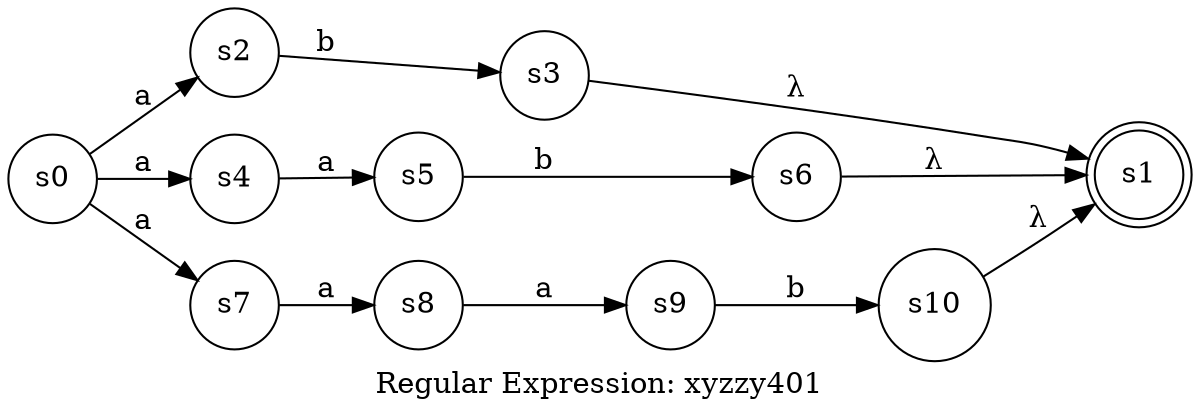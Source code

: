 digraph finite_state_machine {
	label="Regular Expression: xyzzy401";
	rankdir=LR;
	size="8,5"
	node [shape = doublecircle]; s1;
	node [shape = circle];
	s0 -> s2 [ label = "a" ];
	s0 -> s4 [ label = "a" ];
	s0 -> s7 [ label = "a" ];
	s2 -> s3 [ label = "b" ];
	s3 -> s1 [ label = "λ" ];
	s4 -> s5 [ label = "a" ];
	s5 -> s6 [ label = "b" ];
	s6 -> s1 [ label = "λ" ];
	s7 -> s8 [ label = "a" ];
	s8 -> s9 [ label = "a" ];
	s9 -> s10 [ label = "b" ];
	s10 -> s1 [ label = "λ" ];
}
